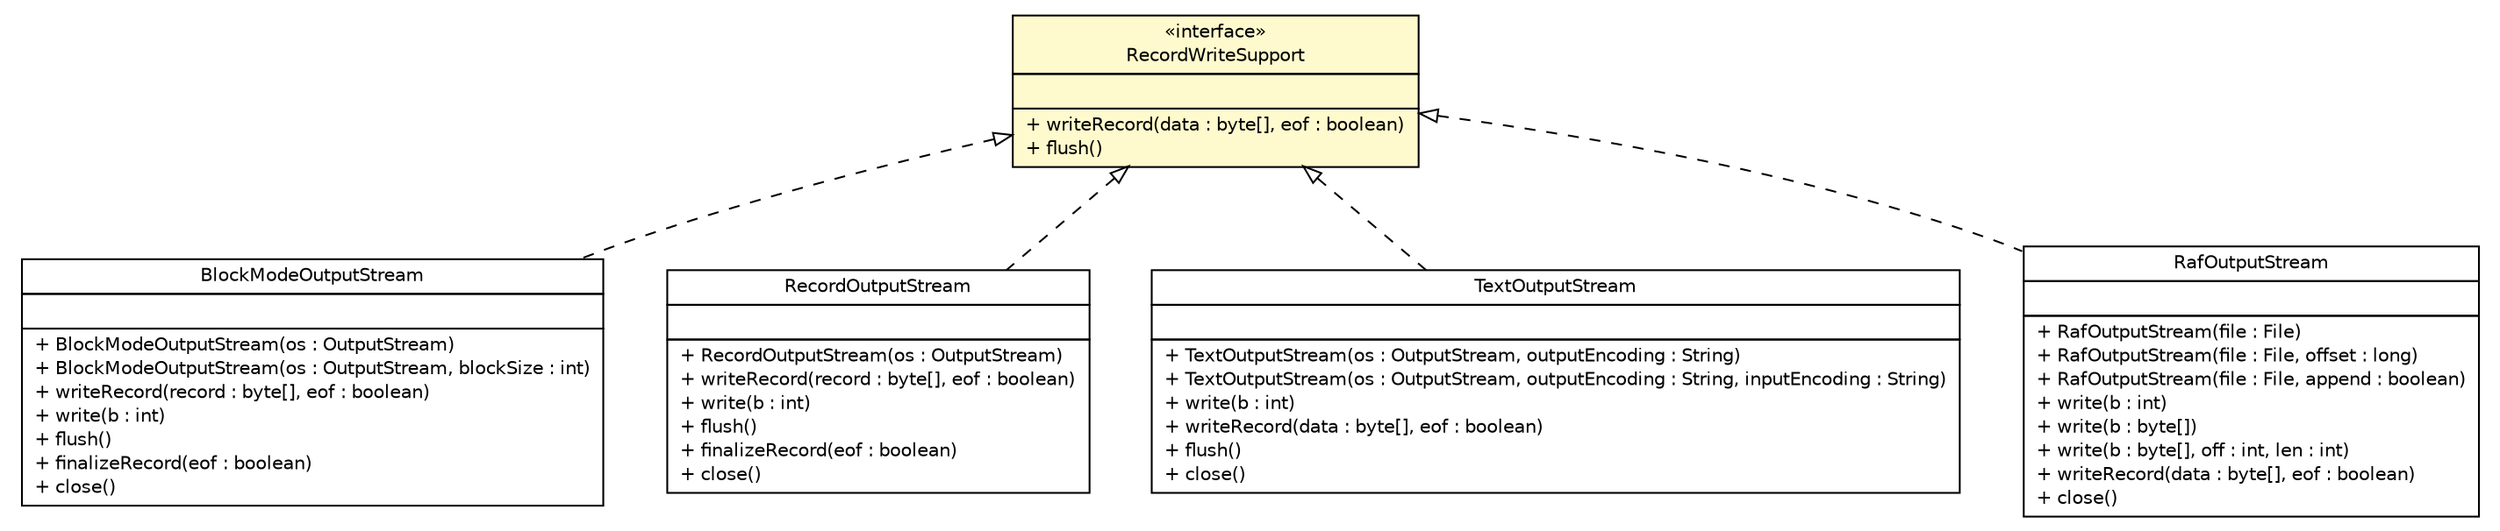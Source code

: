 #!/usr/local/bin/dot
#
# Class diagram 
# Generated by UMLGraph version 5.1 (http://www.umlgraph.org/)
#

digraph G {
	edge [fontname="Helvetica",fontsize=10,labelfontname="Helvetica",labelfontsize=10];
	node [fontname="Helvetica",fontsize=10,shape=plaintext];
	nodesep=0.25;
	ranksep=0.5;
	// com.apporiented.hermesftp.streams.BlockModeOutputStream
	c6001 [label=<<table title="com.apporiented.hermesftp.streams.BlockModeOutputStream" border="0" cellborder="1" cellspacing="0" cellpadding="2" port="p" href="./BlockModeOutputStream.html">
		<tr><td><table border="0" cellspacing="0" cellpadding="1">
<tr><td align="center" balign="center"> BlockModeOutputStream </td></tr>
		</table></td></tr>
		<tr><td><table border="0" cellspacing="0" cellpadding="1">
<tr><td align="left" balign="left">  </td></tr>
		</table></td></tr>
		<tr><td><table border="0" cellspacing="0" cellpadding="1">
<tr><td align="left" balign="left"> + BlockModeOutputStream(os : OutputStream) </td></tr>
<tr><td align="left" balign="left"> + BlockModeOutputStream(os : OutputStream, blockSize : int) </td></tr>
<tr><td align="left" balign="left"> + writeRecord(record : byte[], eof : boolean) </td></tr>
<tr><td align="left" balign="left"> + write(b : int) </td></tr>
<tr><td align="left" balign="left"> + flush() </td></tr>
<tr><td align="left" balign="left"> + finalizeRecord(eof : boolean) </td></tr>
<tr><td align="left" balign="left"> + close() </td></tr>
		</table></td></tr>
		</table>>, fontname="Helvetica", fontcolor="black", fontsize=10.0];
	// com.apporiented.hermesftp.streams.RecordWriteSupport
	c6002 [label=<<table title="com.apporiented.hermesftp.streams.RecordWriteSupport" border="0" cellborder="1" cellspacing="0" cellpadding="2" port="p" bgcolor="lemonChiffon" href="./RecordWriteSupport.html">
		<tr><td><table border="0" cellspacing="0" cellpadding="1">
<tr><td align="center" balign="center"> &#171;interface&#187; </td></tr>
<tr><td align="center" balign="center"> RecordWriteSupport </td></tr>
		</table></td></tr>
		<tr><td><table border="0" cellspacing="0" cellpadding="1">
<tr><td align="left" balign="left">  </td></tr>
		</table></td></tr>
		<tr><td><table border="0" cellspacing="0" cellpadding="1">
<tr><td align="left" balign="left"> + writeRecord(data : byte[], eof : boolean) </td></tr>
<tr><td align="left" balign="left"> + flush() </td></tr>
		</table></td></tr>
		</table>>, fontname="Helvetica", fontcolor="black", fontsize=10.0];
	// com.apporiented.hermesftp.streams.RecordOutputStream
	c6004 [label=<<table title="com.apporiented.hermesftp.streams.RecordOutputStream" border="0" cellborder="1" cellspacing="0" cellpadding="2" port="p" href="./RecordOutputStream.html">
		<tr><td><table border="0" cellspacing="0" cellpadding="1">
<tr><td align="center" balign="center"> RecordOutputStream </td></tr>
		</table></td></tr>
		<tr><td><table border="0" cellspacing="0" cellpadding="1">
<tr><td align="left" balign="left">  </td></tr>
		</table></td></tr>
		<tr><td><table border="0" cellspacing="0" cellpadding="1">
<tr><td align="left" balign="left"> + RecordOutputStream(os : OutputStream) </td></tr>
<tr><td align="left" balign="left"> + writeRecord(record : byte[], eof : boolean) </td></tr>
<tr><td align="left" balign="left"> + write(b : int) </td></tr>
<tr><td align="left" balign="left"> + flush() </td></tr>
<tr><td align="left" balign="left"> + finalizeRecord(eof : boolean) </td></tr>
<tr><td align="left" balign="left"> + close() </td></tr>
		</table></td></tr>
		</table>>, fontname="Helvetica", fontcolor="black", fontsize=10.0];
	// com.apporiented.hermesftp.streams.TextOutputStream
	c6009 [label=<<table title="com.apporiented.hermesftp.streams.TextOutputStream" border="0" cellborder="1" cellspacing="0" cellpadding="2" port="p" href="./TextOutputStream.html">
		<tr><td><table border="0" cellspacing="0" cellpadding="1">
<tr><td align="center" balign="center"> TextOutputStream </td></tr>
		</table></td></tr>
		<tr><td><table border="0" cellspacing="0" cellpadding="1">
<tr><td align="left" balign="left">  </td></tr>
		</table></td></tr>
		<tr><td><table border="0" cellspacing="0" cellpadding="1">
<tr><td align="left" balign="left"> + TextOutputStream(os : OutputStream, outputEncoding : String) </td></tr>
<tr><td align="left" balign="left"> + TextOutputStream(os : OutputStream, outputEncoding : String, inputEncoding : String) </td></tr>
<tr><td align="left" balign="left"> + write(b : int) </td></tr>
<tr><td align="left" balign="left"> + writeRecord(data : byte[], eof : boolean) </td></tr>
<tr><td align="left" balign="left"> + flush() </td></tr>
<tr><td align="left" balign="left"> + close() </td></tr>
		</table></td></tr>
		</table>>, fontname="Helvetica", fontcolor="black", fontsize=10.0];
	// com.apporiented.hermesftp.streams.RafOutputStream
	c6010 [label=<<table title="com.apporiented.hermesftp.streams.RafOutputStream" border="0" cellborder="1" cellspacing="0" cellpadding="2" port="p" href="./RafOutputStream.html">
		<tr><td><table border="0" cellspacing="0" cellpadding="1">
<tr><td align="center" balign="center"> RafOutputStream </td></tr>
		</table></td></tr>
		<tr><td><table border="0" cellspacing="0" cellpadding="1">
<tr><td align="left" balign="left">  </td></tr>
		</table></td></tr>
		<tr><td><table border="0" cellspacing="0" cellpadding="1">
<tr><td align="left" balign="left"> + RafOutputStream(file : File) </td></tr>
<tr><td align="left" balign="left"> + RafOutputStream(file : File, offset : long) </td></tr>
<tr><td align="left" balign="left"> + RafOutputStream(file : File, append : boolean) </td></tr>
<tr><td align="left" balign="left"> + write(b : int) </td></tr>
<tr><td align="left" balign="left"> + write(b : byte[]) </td></tr>
<tr><td align="left" balign="left"> + write(b : byte[], off : int, len : int) </td></tr>
<tr><td align="left" balign="left"> + writeRecord(data : byte[], eof : boolean) </td></tr>
<tr><td align="left" balign="left"> + close() </td></tr>
		</table></td></tr>
		</table>>, fontname="Helvetica", fontcolor="black", fontsize=10.0];
	//com.apporiented.hermesftp.streams.BlockModeOutputStream implements com.apporiented.hermesftp.streams.RecordWriteSupport
	c6002:p -> c6001:p [dir=back,arrowtail=empty,style=dashed];
	//com.apporiented.hermesftp.streams.RecordOutputStream implements com.apporiented.hermesftp.streams.RecordWriteSupport
	c6002:p -> c6004:p [dir=back,arrowtail=empty,style=dashed];
	//com.apporiented.hermesftp.streams.TextOutputStream implements com.apporiented.hermesftp.streams.RecordWriteSupport
	c6002:p -> c6009:p [dir=back,arrowtail=empty,style=dashed];
	//com.apporiented.hermesftp.streams.RafOutputStream implements com.apporiented.hermesftp.streams.RecordWriteSupport
	c6002:p -> c6010:p [dir=back,arrowtail=empty,style=dashed];
}

